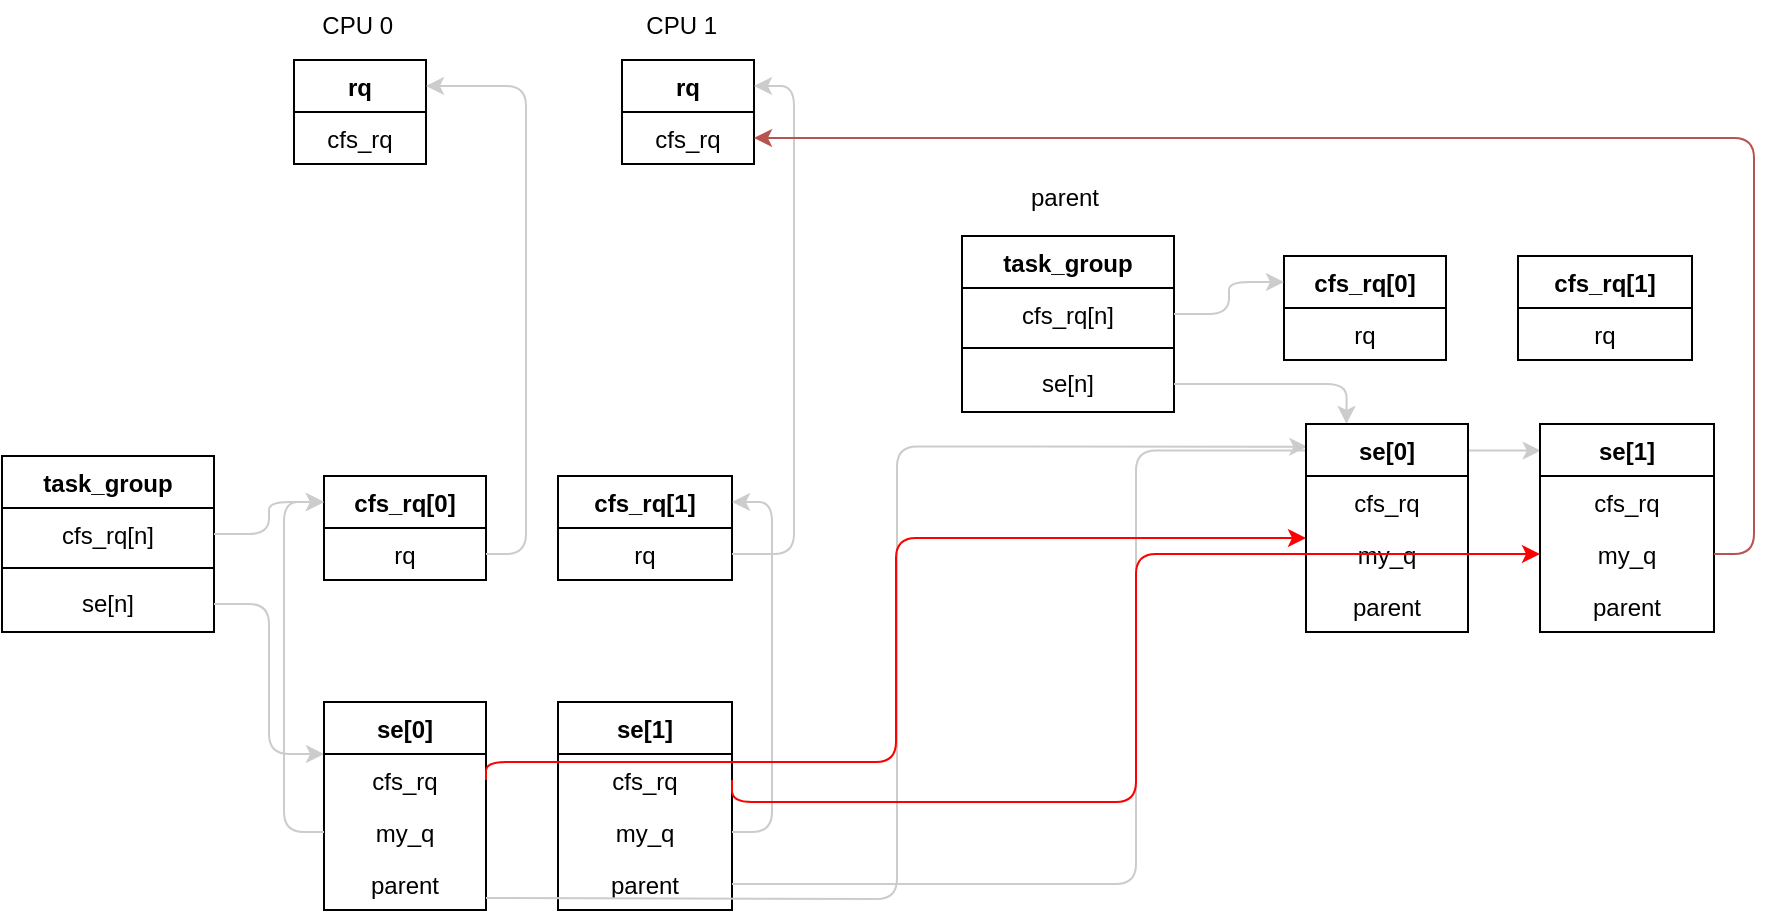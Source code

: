<mxfile version="24.2.3" type="github">
  <diagram name="第 1 页" id="oPksK_VWfnKLe-3PXf68">
    <mxGraphModel dx="1073" dy="1567" grid="0" gridSize="10" guides="1" tooltips="1" connect="1" arrows="1" fold="1" page="0" pageScale="1" pageWidth="827" pageHeight="1169" math="0" shadow="0">
      <root>
        <mxCell id="0" />
        <mxCell id="1" parent="0" />
        <mxCell id="J2I2nbWWf9fKpHjtiENb-2" value="rq" style="swimlane;fontStyle=1;align=center;verticalAlign=top;childLayout=stackLayout;horizontal=1;startSize=26;horizontalStack=0;resizeParent=1;resizeParentMax=0;resizeLast=0;collapsible=1;marginBottom=0;whiteSpace=wrap;html=1;" vertex="1" parent="1">
          <mxGeometry x="218" y="-144" width="66" height="52" as="geometry">
            <mxRectangle x="218" y="-144" width="46" height="26" as="alternateBounds" />
          </mxGeometry>
        </mxCell>
        <mxCell id="J2I2nbWWf9fKpHjtiENb-3" value="cfs_rq" style="text;strokeColor=none;fillColor=none;align=center;verticalAlign=top;spacingLeft=4;spacingRight=4;overflow=hidden;rotatable=0;points=[[0,0.5],[1,0.5]];portConstraint=eastwest;whiteSpace=wrap;html=1;" vertex="1" parent="J2I2nbWWf9fKpHjtiENb-2">
          <mxGeometry y="26" width="66" height="26" as="geometry" />
        </mxCell>
        <mxCell id="J2I2nbWWf9fKpHjtiENb-6" value="CPU 0&amp;nbsp;" style="text;html=1;align=center;verticalAlign=middle;resizable=0;points=[];autosize=1;strokeColor=none;fillColor=none;" vertex="1" parent="1">
          <mxGeometry x="222.5" y="-174" width="57" height="26" as="geometry" />
        </mxCell>
        <mxCell id="J2I2nbWWf9fKpHjtiENb-7" value="rq" style="swimlane;fontStyle=1;align=center;verticalAlign=top;childLayout=stackLayout;horizontal=1;startSize=26;horizontalStack=0;resizeParent=1;resizeParentMax=0;resizeLast=0;collapsible=1;marginBottom=0;whiteSpace=wrap;html=1;" vertex="1" parent="1">
          <mxGeometry x="382" y="-144" width="66" height="52" as="geometry">
            <mxRectangle x="218" y="-144" width="46" height="26" as="alternateBounds" />
          </mxGeometry>
        </mxCell>
        <mxCell id="J2I2nbWWf9fKpHjtiENb-8" value="cfs_rq" style="text;strokeColor=none;fillColor=none;align=center;verticalAlign=top;spacingLeft=4;spacingRight=4;overflow=hidden;rotatable=0;points=[[0,0.5],[1,0.5]];portConstraint=eastwest;whiteSpace=wrap;html=1;" vertex="1" parent="J2I2nbWWf9fKpHjtiENb-7">
          <mxGeometry y="26" width="66" height="26" as="geometry" />
        </mxCell>
        <mxCell id="J2I2nbWWf9fKpHjtiENb-9" value="CPU 1&amp;nbsp;" style="text;html=1;align=center;verticalAlign=middle;resizable=0;points=[];autosize=1;strokeColor=none;fillColor=none;" vertex="1" parent="1">
          <mxGeometry x="384" y="-174" width="57" height="26" as="geometry" />
        </mxCell>
        <mxCell id="J2I2nbWWf9fKpHjtiENb-17" value="task_group" style="swimlane;fontStyle=1;align=center;verticalAlign=top;childLayout=stackLayout;horizontal=1;startSize=26;horizontalStack=0;resizeParent=1;resizeParentMax=0;resizeLast=0;collapsible=1;marginBottom=0;whiteSpace=wrap;html=1;" vertex="1" parent="1">
          <mxGeometry x="72" y="54" width="106" height="88" as="geometry" />
        </mxCell>
        <mxCell id="J2I2nbWWf9fKpHjtiENb-18" value="cfs_rq[n]" style="text;strokeColor=none;fillColor=none;align=center;verticalAlign=top;spacingLeft=4;spacingRight=4;overflow=hidden;rotatable=0;points=[[0,0.5],[1,0.5]];portConstraint=eastwest;whiteSpace=wrap;html=1;" vertex="1" parent="J2I2nbWWf9fKpHjtiENb-17">
          <mxGeometry y="26" width="106" height="26" as="geometry" />
        </mxCell>
        <mxCell id="J2I2nbWWf9fKpHjtiENb-19" value="" style="line;strokeWidth=1;fillColor=none;align=center;verticalAlign=middle;spacingTop=-1;spacingLeft=3;spacingRight=3;rotatable=0;labelPosition=right;points=[];portConstraint=eastwest;strokeColor=inherit;" vertex="1" parent="J2I2nbWWf9fKpHjtiENb-17">
          <mxGeometry y="52" width="106" height="8" as="geometry" />
        </mxCell>
        <mxCell id="J2I2nbWWf9fKpHjtiENb-20" value="se[n]" style="text;strokeColor=none;fillColor=none;align=center;verticalAlign=top;spacingLeft=4;spacingRight=4;overflow=hidden;rotatable=0;points=[[0,0.5],[1,0.5]];portConstraint=eastwest;whiteSpace=wrap;html=1;" vertex="1" parent="J2I2nbWWf9fKpHjtiENb-17">
          <mxGeometry y="60" width="106" height="28" as="geometry" />
        </mxCell>
        <mxCell id="J2I2nbWWf9fKpHjtiENb-36" style="edgeStyle=orthogonalEdgeStyle;rounded=1;orthogonalLoop=1;jettySize=auto;html=1;exitX=1;exitY=0.5;exitDx=0;exitDy=0;entryX=0;entryY=0.25;entryDx=0;entryDy=0;curved=0;strokeColor=#CCCCCC;" edge="1" parent="1" source="J2I2nbWWf9fKpHjtiENb-20" target="J2I2nbWWf9fKpHjtiENb-64">
          <mxGeometry relative="1" as="geometry">
            <mxPoint x="233" y="175.5" as="targetPoint" />
          </mxGeometry>
        </mxCell>
        <mxCell id="J2I2nbWWf9fKpHjtiENb-37" value="cfs_rq[0]" style="swimlane;fontStyle=1;align=center;verticalAlign=top;childLayout=stackLayout;horizontal=1;startSize=26;horizontalStack=0;resizeParent=1;resizeParentMax=0;resizeLast=0;collapsible=1;marginBottom=0;whiteSpace=wrap;html=1;" vertex="1" parent="1">
          <mxGeometry x="233" y="64" width="81" height="52" as="geometry">
            <mxRectangle x="218" y="-144" width="46" height="26" as="alternateBounds" />
          </mxGeometry>
        </mxCell>
        <mxCell id="J2I2nbWWf9fKpHjtiENb-38" value="rq" style="text;strokeColor=none;fillColor=none;align=center;verticalAlign=top;spacingLeft=4;spacingRight=4;overflow=hidden;rotatable=0;points=[[0,0.5],[1,0.5]];portConstraint=eastwest;whiteSpace=wrap;html=1;" vertex="1" parent="J2I2nbWWf9fKpHjtiENb-37">
          <mxGeometry y="26" width="81" height="26" as="geometry" />
        </mxCell>
        <mxCell id="J2I2nbWWf9fKpHjtiENb-39" value="cfs_rq[1]" style="swimlane;fontStyle=1;align=center;verticalAlign=top;childLayout=stackLayout;horizontal=1;startSize=26;horizontalStack=0;resizeParent=1;resizeParentMax=0;resizeLast=0;collapsible=1;marginBottom=0;whiteSpace=wrap;html=1;" vertex="1" parent="1">
          <mxGeometry x="350" y="64" width="87" height="52" as="geometry">
            <mxRectangle x="218" y="-144" width="46" height="26" as="alternateBounds" />
          </mxGeometry>
        </mxCell>
        <mxCell id="J2I2nbWWf9fKpHjtiENb-40" value="rq" style="text;strokeColor=none;fillColor=none;align=center;verticalAlign=top;spacingLeft=4;spacingRight=4;overflow=hidden;rotatable=0;points=[[0,0.5],[1,0.5]];portConstraint=eastwest;whiteSpace=wrap;html=1;" vertex="1" parent="J2I2nbWWf9fKpHjtiENb-39">
          <mxGeometry y="26" width="87" height="26" as="geometry" />
        </mxCell>
        <mxCell id="J2I2nbWWf9fKpHjtiENb-43" style="edgeStyle=orthogonalEdgeStyle;rounded=1;orthogonalLoop=1;jettySize=auto;html=1;exitX=1;exitY=0.5;exitDx=0;exitDy=0;entryX=0;entryY=0.25;entryDx=0;entryDy=0;curved=0;strokeColor=#CCCCCC;" edge="1" parent="1" source="J2I2nbWWf9fKpHjtiENb-18" target="J2I2nbWWf9fKpHjtiENb-37">
          <mxGeometry relative="1" as="geometry" />
        </mxCell>
        <mxCell id="J2I2nbWWf9fKpHjtiENb-44" style="edgeStyle=orthogonalEdgeStyle;rounded=1;orthogonalLoop=1;jettySize=auto;html=1;exitX=1;exitY=0.5;exitDx=0;exitDy=0;entryX=1;entryY=0.25;entryDx=0;entryDy=0;fontColor=#CCCCCC;strokeColor=#CCCCCC;curved=0;" edge="1" parent="1" source="J2I2nbWWf9fKpHjtiENb-38" target="J2I2nbWWf9fKpHjtiENb-2">
          <mxGeometry relative="1" as="geometry" />
        </mxCell>
        <mxCell id="J2I2nbWWf9fKpHjtiENb-45" style="edgeStyle=orthogonalEdgeStyle;rounded=1;orthogonalLoop=1;jettySize=auto;html=1;exitX=1;exitY=0.5;exitDx=0;exitDy=0;entryX=1;entryY=0.25;entryDx=0;entryDy=0;strokeColor=#CCCCCC;curved=0;" edge="1" parent="1" source="J2I2nbWWf9fKpHjtiENb-40" target="J2I2nbWWf9fKpHjtiENb-7">
          <mxGeometry relative="1" as="geometry" />
        </mxCell>
        <mxCell id="J2I2nbWWf9fKpHjtiENb-51" value="task_group" style="swimlane;fontStyle=1;align=center;verticalAlign=top;childLayout=stackLayout;horizontal=1;startSize=26;horizontalStack=0;resizeParent=1;resizeParentMax=0;resizeLast=0;collapsible=1;marginBottom=0;whiteSpace=wrap;html=1;" vertex="1" parent="1">
          <mxGeometry x="552" y="-56" width="106" height="88" as="geometry" />
        </mxCell>
        <mxCell id="J2I2nbWWf9fKpHjtiENb-52" value="cfs_rq[n]" style="text;strokeColor=none;fillColor=none;align=center;verticalAlign=top;spacingLeft=4;spacingRight=4;overflow=hidden;rotatable=0;points=[[0,0.5],[1,0.5]];portConstraint=eastwest;whiteSpace=wrap;html=1;" vertex="1" parent="J2I2nbWWf9fKpHjtiENb-51">
          <mxGeometry y="26" width="106" height="26" as="geometry" />
        </mxCell>
        <mxCell id="J2I2nbWWf9fKpHjtiENb-53" value="" style="line;strokeWidth=1;fillColor=none;align=center;verticalAlign=middle;spacingTop=-1;spacingLeft=3;spacingRight=3;rotatable=0;labelPosition=right;points=[];portConstraint=eastwest;strokeColor=inherit;" vertex="1" parent="J2I2nbWWf9fKpHjtiENb-51">
          <mxGeometry y="52" width="106" height="8" as="geometry" />
        </mxCell>
        <mxCell id="J2I2nbWWf9fKpHjtiENb-54" value="se[n]" style="text;strokeColor=none;fillColor=none;align=center;verticalAlign=top;spacingLeft=4;spacingRight=4;overflow=hidden;rotatable=0;points=[[0,0.5],[1,0.5]];portConstraint=eastwest;whiteSpace=wrap;html=1;" vertex="1" parent="J2I2nbWWf9fKpHjtiENb-51">
          <mxGeometry y="60" width="106" height="28" as="geometry" />
        </mxCell>
        <mxCell id="J2I2nbWWf9fKpHjtiENb-57" style="edgeStyle=orthogonalEdgeStyle;rounded=1;orthogonalLoop=1;jettySize=auto;html=1;exitX=1;exitY=0.5;exitDx=0;exitDy=0;entryX=0.25;entryY=0;entryDx=0;entryDy=0;curved=0;strokeColor=#CCCCCC;" edge="1" parent="1" source="J2I2nbWWf9fKpHjtiENb-54" target="J2I2nbWWf9fKpHjtiENb-80">
          <mxGeometry relative="1" as="geometry">
            <mxPoint x="713" y="65.5" as="targetPoint" />
          </mxGeometry>
        </mxCell>
        <mxCell id="J2I2nbWWf9fKpHjtiENb-58" value="cfs_rq[0]" style="swimlane;fontStyle=1;align=center;verticalAlign=top;childLayout=stackLayout;horizontal=1;startSize=26;horizontalStack=0;resizeParent=1;resizeParentMax=0;resizeLast=0;collapsible=1;marginBottom=0;whiteSpace=wrap;html=1;" vertex="1" parent="1">
          <mxGeometry x="713" y="-46" width="81" height="52" as="geometry">
            <mxRectangle x="218" y="-144" width="46" height="26" as="alternateBounds" />
          </mxGeometry>
        </mxCell>
        <mxCell id="J2I2nbWWf9fKpHjtiENb-59" value="rq" style="text;strokeColor=none;fillColor=none;align=center;verticalAlign=top;spacingLeft=4;spacingRight=4;overflow=hidden;rotatable=0;points=[[0,0.5],[1,0.5]];portConstraint=eastwest;whiteSpace=wrap;html=1;" vertex="1" parent="J2I2nbWWf9fKpHjtiENb-58">
          <mxGeometry y="26" width="81" height="26" as="geometry" />
        </mxCell>
        <mxCell id="J2I2nbWWf9fKpHjtiENb-60" value="cfs_rq[1]" style="swimlane;fontStyle=1;align=center;verticalAlign=top;childLayout=stackLayout;horizontal=1;startSize=26;horizontalStack=0;resizeParent=1;resizeParentMax=0;resizeLast=0;collapsible=1;marginBottom=0;whiteSpace=wrap;html=1;" vertex="1" parent="1">
          <mxGeometry x="830" y="-46" width="87" height="52" as="geometry">
            <mxRectangle x="218" y="-144" width="46" height="26" as="alternateBounds" />
          </mxGeometry>
        </mxCell>
        <mxCell id="J2I2nbWWf9fKpHjtiENb-61" value="rq" style="text;strokeColor=none;fillColor=none;align=center;verticalAlign=top;spacingLeft=4;spacingRight=4;overflow=hidden;rotatable=0;points=[[0,0.5],[1,0.5]];portConstraint=eastwest;whiteSpace=wrap;html=1;" vertex="1" parent="J2I2nbWWf9fKpHjtiENb-60">
          <mxGeometry y="26" width="87" height="26" as="geometry" />
        </mxCell>
        <mxCell id="J2I2nbWWf9fKpHjtiENb-62" style="edgeStyle=orthogonalEdgeStyle;rounded=1;orthogonalLoop=1;jettySize=auto;html=1;exitX=1;exitY=0.5;exitDx=0;exitDy=0;entryX=0;entryY=0.25;entryDx=0;entryDy=0;curved=0;strokeColor=#CCCCCC;" edge="1" parent="1" source="J2I2nbWWf9fKpHjtiENb-52" target="J2I2nbWWf9fKpHjtiENb-58">
          <mxGeometry relative="1" as="geometry" />
        </mxCell>
        <mxCell id="J2I2nbWWf9fKpHjtiENb-63" value="parent" style="text;html=1;align=center;verticalAlign=middle;resizable=0;points=[];autosize=1;strokeColor=none;fillColor=none;" vertex="1" parent="1">
          <mxGeometry x="577" y="-88" width="52" height="26" as="geometry" />
        </mxCell>
        <mxCell id="J2I2nbWWf9fKpHjtiENb-64" value="se[0]" style="swimlane;fontStyle=1;align=center;verticalAlign=top;childLayout=stackLayout;horizontal=1;startSize=26;horizontalStack=0;resizeParent=1;resizeParentMax=0;resizeLast=0;collapsible=1;marginBottom=0;whiteSpace=wrap;html=1;" vertex="1" parent="1">
          <mxGeometry x="233" y="177" width="81" height="104" as="geometry">
            <mxRectangle x="218" y="-144" width="46" height="26" as="alternateBounds" />
          </mxGeometry>
        </mxCell>
        <mxCell id="J2I2nbWWf9fKpHjtiENb-65" value="cfs_rq" style="text;strokeColor=none;fillColor=none;align=center;verticalAlign=top;spacingLeft=4;spacingRight=4;overflow=hidden;rotatable=0;points=[[0,0.5],[1,0.5]];portConstraint=eastwest;whiteSpace=wrap;html=1;" vertex="1" parent="J2I2nbWWf9fKpHjtiENb-64">
          <mxGeometry y="26" width="81" height="26" as="geometry" />
        </mxCell>
        <mxCell id="J2I2nbWWf9fKpHjtiENb-71" value="my_q" style="text;strokeColor=none;fillColor=none;align=center;verticalAlign=top;spacingLeft=4;spacingRight=4;overflow=hidden;rotatable=0;points=[[0,0.5],[1,0.5]];portConstraint=eastwest;whiteSpace=wrap;html=1;" vertex="1" parent="J2I2nbWWf9fKpHjtiENb-64">
          <mxGeometry y="52" width="81" height="26" as="geometry" />
        </mxCell>
        <mxCell id="J2I2nbWWf9fKpHjtiENb-74" value="parent" style="text;strokeColor=none;fillColor=none;align=center;verticalAlign=top;spacingLeft=4;spacingRight=4;overflow=hidden;rotatable=0;points=[[0,0.5],[1,0.5]];portConstraint=eastwest;whiteSpace=wrap;html=1;" vertex="1" parent="J2I2nbWWf9fKpHjtiENb-64">
          <mxGeometry y="78" width="81" height="26" as="geometry" />
        </mxCell>
        <mxCell id="J2I2nbWWf9fKpHjtiENb-66" value="se[1]" style="swimlane;fontStyle=1;align=center;verticalAlign=top;childLayout=stackLayout;horizontal=1;startSize=26;horizontalStack=0;resizeParent=1;resizeParentMax=0;resizeLast=0;collapsible=1;marginBottom=0;whiteSpace=wrap;html=1;" vertex="1" parent="1">
          <mxGeometry x="350" y="177" width="87" height="104" as="geometry">
            <mxRectangle x="218" y="-144" width="46" height="26" as="alternateBounds" />
          </mxGeometry>
        </mxCell>
        <mxCell id="J2I2nbWWf9fKpHjtiENb-67" value="cfs_rq" style="text;strokeColor=none;fillColor=none;align=center;verticalAlign=top;spacingLeft=4;spacingRight=4;overflow=hidden;rotatable=0;points=[[0,0.5],[1,0.5]];portConstraint=eastwest;whiteSpace=wrap;html=1;" vertex="1" parent="J2I2nbWWf9fKpHjtiENb-66">
          <mxGeometry y="26" width="87" height="26" as="geometry" />
        </mxCell>
        <mxCell id="J2I2nbWWf9fKpHjtiENb-69" value="my_q" style="text;strokeColor=none;fillColor=none;align=center;verticalAlign=top;spacingLeft=4;spacingRight=4;overflow=hidden;rotatable=0;points=[[0,0.5],[1,0.5]];portConstraint=eastwest;whiteSpace=wrap;html=1;" vertex="1" parent="J2I2nbWWf9fKpHjtiENb-66">
          <mxGeometry y="52" width="87" height="26" as="geometry" />
        </mxCell>
        <mxCell id="J2I2nbWWf9fKpHjtiENb-75" value="parent" style="text;strokeColor=none;fillColor=none;align=center;verticalAlign=top;spacingLeft=4;spacingRight=4;overflow=hidden;rotatable=0;points=[[0,0.5],[1,0.5]];portConstraint=eastwest;whiteSpace=wrap;html=1;" vertex="1" parent="J2I2nbWWf9fKpHjtiENb-66">
          <mxGeometry y="78" width="87" height="26" as="geometry" />
        </mxCell>
        <mxCell id="J2I2nbWWf9fKpHjtiENb-72" style="edgeStyle=orthogonalEdgeStyle;rounded=1;orthogonalLoop=1;jettySize=auto;html=1;exitX=0;exitY=0.5;exitDx=0;exitDy=0;entryX=0;entryY=0.25;entryDx=0;entryDy=0;curved=0;strokeColor=#CCCCCC;" edge="1" parent="1" source="J2I2nbWWf9fKpHjtiENb-71" target="J2I2nbWWf9fKpHjtiENb-37">
          <mxGeometry relative="1" as="geometry" />
        </mxCell>
        <mxCell id="J2I2nbWWf9fKpHjtiENb-73" style="edgeStyle=orthogonalEdgeStyle;rounded=1;orthogonalLoop=1;jettySize=auto;html=1;exitX=1;exitY=0.5;exitDx=0;exitDy=0;entryX=1;entryY=0.25;entryDx=0;entryDy=0;strokeColor=#CCCCCC;curved=0;" edge="1" parent="1" source="J2I2nbWWf9fKpHjtiENb-69" target="J2I2nbWWf9fKpHjtiENb-39">
          <mxGeometry relative="1" as="geometry" />
        </mxCell>
        <mxCell id="J2I2nbWWf9fKpHjtiENb-77" style="edgeStyle=orthogonalEdgeStyle;rounded=1;orthogonalLoop=1;jettySize=auto;html=1;exitX=1;exitY=0.5;exitDx=0;exitDy=0;entryX=0.008;entryY=0.109;entryDx=0;entryDy=0;curved=0;strokeColor=#CCCCCC;entryPerimeter=0;" edge="1" parent="1" target="J2I2nbWWf9fKpHjtiENb-80">
          <mxGeometry relative="1" as="geometry">
            <mxPoint x="314" y="275" as="sourcePoint" />
            <mxPoint x="750.5" y="92" as="targetPoint" />
          </mxGeometry>
        </mxCell>
        <mxCell id="J2I2nbWWf9fKpHjtiENb-78" style="edgeStyle=orthogonalEdgeStyle;rounded=1;orthogonalLoop=1;jettySize=auto;html=1;exitX=1;exitY=0.5;exitDx=0;exitDy=0;entryX=0.004;entryY=0.128;entryDx=0;entryDy=0;entryPerimeter=0;curved=0;strokeColor=#CCCCCC;" edge="1" parent="1" source="J2I2nbWWf9fKpHjtiENb-75" target="J2I2nbWWf9fKpHjtiENb-84">
          <mxGeometry relative="1" as="geometry">
            <mxPoint x="855.975" y="86.664" as="targetPoint" />
          </mxGeometry>
        </mxCell>
        <mxCell id="J2I2nbWWf9fKpHjtiENb-80" value="se[0]" style="swimlane;fontStyle=1;align=center;verticalAlign=top;childLayout=stackLayout;horizontal=1;startSize=26;horizontalStack=0;resizeParent=1;resizeParentMax=0;resizeLast=0;collapsible=1;marginBottom=0;whiteSpace=wrap;html=1;" vertex="1" parent="1">
          <mxGeometry x="724" y="38" width="81" height="104" as="geometry">
            <mxRectangle x="218" y="-144" width="46" height="26" as="alternateBounds" />
          </mxGeometry>
        </mxCell>
        <mxCell id="J2I2nbWWf9fKpHjtiENb-81" value="cfs_rq" style="text;strokeColor=none;fillColor=none;align=center;verticalAlign=top;spacingLeft=4;spacingRight=4;overflow=hidden;rotatable=0;points=[[0,0.5],[1,0.5]];portConstraint=eastwest;whiteSpace=wrap;html=1;" vertex="1" parent="J2I2nbWWf9fKpHjtiENb-80">
          <mxGeometry y="26" width="81" height="26" as="geometry" />
        </mxCell>
        <mxCell id="J2I2nbWWf9fKpHjtiENb-82" value="my_q" style="text;strokeColor=none;fillColor=none;align=center;verticalAlign=top;spacingLeft=4;spacingRight=4;overflow=hidden;rotatable=0;points=[[0,0.5],[1,0.5]];portConstraint=eastwest;whiteSpace=wrap;html=1;" vertex="1" parent="J2I2nbWWf9fKpHjtiENb-80">
          <mxGeometry y="52" width="81" height="26" as="geometry" />
        </mxCell>
        <mxCell id="J2I2nbWWf9fKpHjtiENb-83" value="parent" style="text;strokeColor=none;fillColor=none;align=center;verticalAlign=top;spacingLeft=4;spacingRight=4;overflow=hidden;rotatable=0;points=[[0,0.5],[1,0.5]];portConstraint=eastwest;whiteSpace=wrap;html=1;" vertex="1" parent="J2I2nbWWf9fKpHjtiENb-80">
          <mxGeometry y="78" width="81" height="26" as="geometry" />
        </mxCell>
        <mxCell id="J2I2nbWWf9fKpHjtiENb-84" value="se[1]" style="swimlane;fontStyle=1;align=center;verticalAlign=top;childLayout=stackLayout;horizontal=1;startSize=26;horizontalStack=0;resizeParent=1;resizeParentMax=0;resizeLast=0;collapsible=1;marginBottom=0;whiteSpace=wrap;html=1;" vertex="1" parent="1">
          <mxGeometry x="841" y="38" width="87" height="104" as="geometry">
            <mxRectangle x="218" y="-144" width="46" height="26" as="alternateBounds" />
          </mxGeometry>
        </mxCell>
        <mxCell id="J2I2nbWWf9fKpHjtiENb-85" value="cfs_rq" style="text;strokeColor=none;fillColor=none;align=center;verticalAlign=top;spacingLeft=4;spacingRight=4;overflow=hidden;rotatable=0;points=[[0,0.5],[1,0.5]];portConstraint=eastwest;whiteSpace=wrap;html=1;" vertex="1" parent="J2I2nbWWf9fKpHjtiENb-84">
          <mxGeometry y="26" width="87" height="26" as="geometry" />
        </mxCell>
        <mxCell id="J2I2nbWWf9fKpHjtiENb-86" value="my_q" style="text;strokeColor=none;fillColor=none;align=center;verticalAlign=top;spacingLeft=4;spacingRight=4;overflow=hidden;rotatable=0;points=[[0,0.5],[1,0.5]];portConstraint=eastwest;whiteSpace=wrap;html=1;" vertex="1" parent="J2I2nbWWf9fKpHjtiENb-84">
          <mxGeometry y="52" width="87" height="26" as="geometry" />
        </mxCell>
        <mxCell id="J2I2nbWWf9fKpHjtiENb-87" value="parent" style="text;strokeColor=none;fillColor=none;align=center;verticalAlign=top;spacingLeft=4;spacingRight=4;overflow=hidden;rotatable=0;points=[[0,0.5],[1,0.5]];portConstraint=eastwest;whiteSpace=wrap;html=1;" vertex="1" parent="J2I2nbWWf9fKpHjtiENb-84">
          <mxGeometry y="78" width="87" height="26" as="geometry" />
        </mxCell>
        <mxCell id="J2I2nbWWf9fKpHjtiENb-88" style="edgeStyle=orthogonalEdgeStyle;rounded=1;orthogonalLoop=1;jettySize=auto;html=1;exitX=1;exitY=0.5;exitDx=0;exitDy=0;entryX=0;entryY=0.5;entryDx=0;entryDy=0;curved=0;strokeColor=#FF0000;" edge="1" parent="1" source="J2I2nbWWf9fKpHjtiENb-67" target="J2I2nbWWf9fKpHjtiENb-86">
          <mxGeometry relative="1" as="geometry">
            <Array as="points">
              <mxPoint x="437" y="227" />
              <mxPoint x="639" y="227" />
              <mxPoint x="639" y="103" />
            </Array>
          </mxGeometry>
        </mxCell>
        <mxCell id="J2I2nbWWf9fKpHjtiENb-90" style="edgeStyle=orthogonalEdgeStyle;rounded=1;orthogonalLoop=1;jettySize=auto;html=1;exitX=1;exitY=0.5;exitDx=0;exitDy=0;curved=0;strokeColor=#FF0000;" edge="1" parent="1" source="J2I2nbWWf9fKpHjtiENb-65" target="J2I2nbWWf9fKpHjtiENb-82">
          <mxGeometry relative="1" as="geometry">
            <Array as="points">
              <mxPoint x="314" y="207" />
              <mxPoint x="519" y="207" />
              <mxPoint x="519" y="95" />
            </Array>
          </mxGeometry>
        </mxCell>
        <mxCell id="J2I2nbWWf9fKpHjtiENb-91" style="edgeStyle=orthogonalEdgeStyle;rounded=1;orthogonalLoop=1;jettySize=auto;html=1;exitX=1;exitY=0.5;exitDx=0;exitDy=0;entryX=1;entryY=0.5;entryDx=0;entryDy=0;fillColor=#f8cecc;strokeColor=#b85450;curved=0;" edge="1" parent="1" source="J2I2nbWWf9fKpHjtiENb-86" target="J2I2nbWWf9fKpHjtiENb-8">
          <mxGeometry relative="1" as="geometry" />
        </mxCell>
      </root>
    </mxGraphModel>
  </diagram>
</mxfile>
